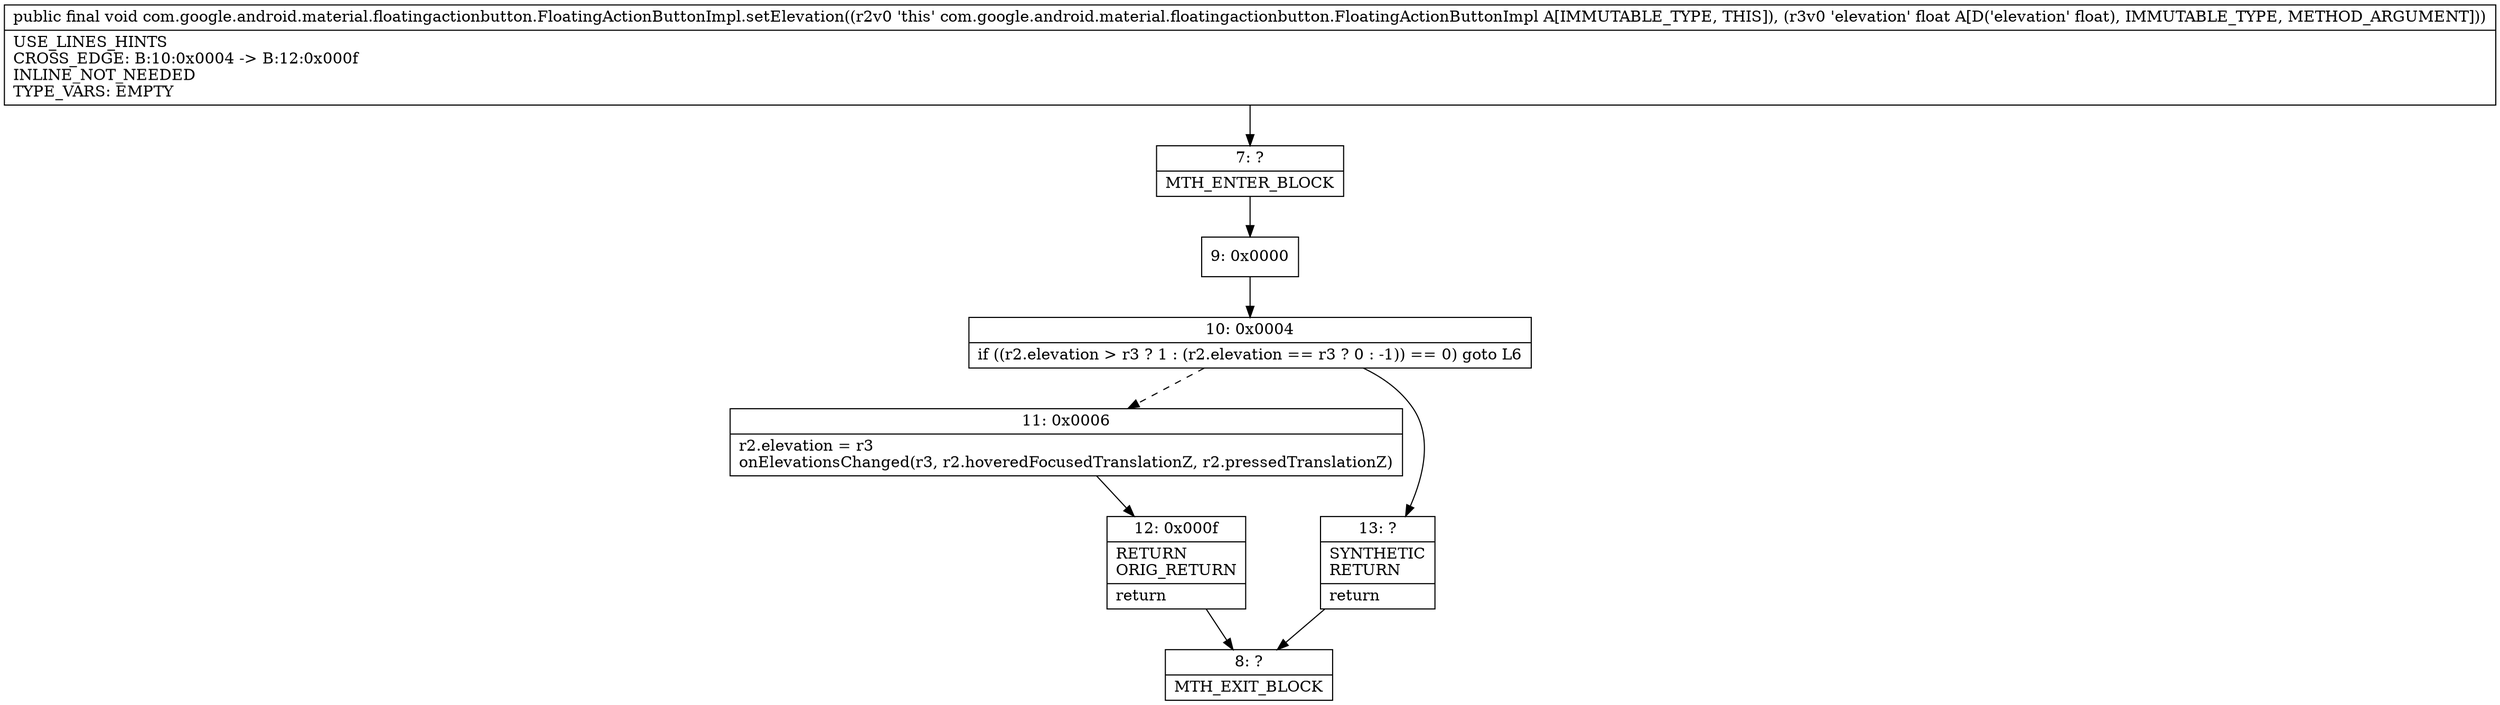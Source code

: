 digraph "CFG forcom.google.android.material.floatingactionbutton.FloatingActionButtonImpl.setElevation(F)V" {
Node_7 [shape=record,label="{7\:\ ?|MTH_ENTER_BLOCK\l}"];
Node_9 [shape=record,label="{9\:\ 0x0000}"];
Node_10 [shape=record,label="{10\:\ 0x0004|if ((r2.elevation \> r3 ? 1 : (r2.elevation == r3 ? 0 : \-1)) == 0) goto L6\l}"];
Node_11 [shape=record,label="{11\:\ 0x0006|r2.elevation = r3\lonElevationsChanged(r3, r2.hoveredFocusedTranslationZ, r2.pressedTranslationZ)\l}"];
Node_12 [shape=record,label="{12\:\ 0x000f|RETURN\lORIG_RETURN\l|return\l}"];
Node_8 [shape=record,label="{8\:\ ?|MTH_EXIT_BLOCK\l}"];
Node_13 [shape=record,label="{13\:\ ?|SYNTHETIC\lRETURN\l|return\l}"];
MethodNode[shape=record,label="{public final void com.google.android.material.floatingactionbutton.FloatingActionButtonImpl.setElevation((r2v0 'this' com.google.android.material.floatingactionbutton.FloatingActionButtonImpl A[IMMUTABLE_TYPE, THIS]), (r3v0 'elevation' float A[D('elevation' float), IMMUTABLE_TYPE, METHOD_ARGUMENT]))  | USE_LINES_HINTS\lCROSS_EDGE: B:10:0x0004 \-\> B:12:0x000f\lINLINE_NOT_NEEDED\lTYPE_VARS: EMPTY\l}"];
MethodNode -> Node_7;Node_7 -> Node_9;
Node_9 -> Node_10;
Node_10 -> Node_11[style=dashed];
Node_10 -> Node_13;
Node_11 -> Node_12;
Node_12 -> Node_8;
Node_13 -> Node_8;
}

